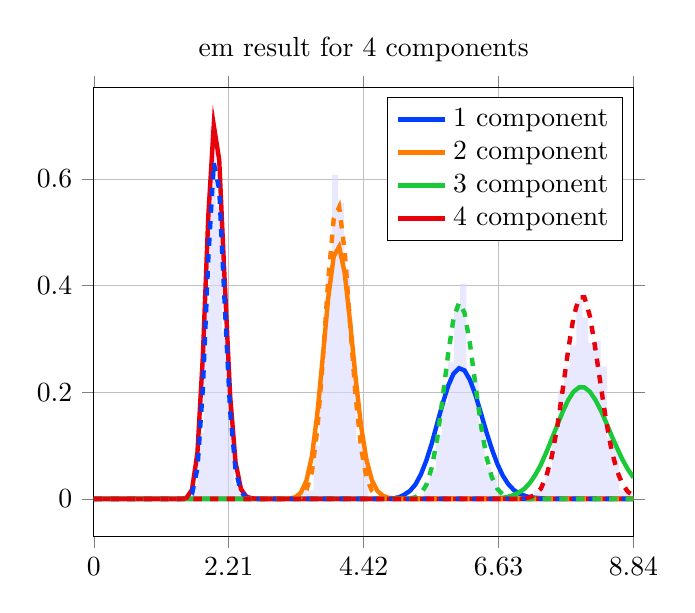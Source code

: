 \begin{tikzpicture}
\begin{axis}[title={em result for 4 components}, yticklabel style={/pgf/number format/fixed,
            /pgf/number format/precision=3}, grid={major}, yminorgrids={true}, tick align={outside}, xtick={0.0,2.209,4.419,6.628,8.837}, xmin={0.0}, xmax={8.837}, scaled y ticks={false}]
    \addplot[ybar interval, fill={blue!15}, forget plot, opacity={0.6}, draw={none}, bar width={5.0e-6}]
        table[row sep={\\}]
        {
            \\
            1.6  0.024  \\
            1.7  0.124  \\
            1.8  0.368  \\
            1.9  0.7  \\
            2.0  0.548  \\
            2.1  0.312  \\
            2.2  0.124  \\
            2.3  0.028  \\
            2.4  0.012  \\
            2.5  0.004  \\
            2.6  0.0  \\
            2.7  0.0  \\
            2.8  0.0  \\
            2.9  0.0  \\
            3.0  0.0  \\
            3.1  0.0  \\
            3.2  0.0  \\
            3.3  0.0  \\
            3.4  0.016  \\
            3.5  0.016  \\
            3.6  0.1  \\
            3.7  0.26  \\
            3.8  0.42  \\
            3.9  0.608  \\
            4.0  0.556  \\
            4.1  0.432  \\
            4.2  0.268  \\
            4.3  0.108  \\
            4.4  0.076  \\
            4.5  0.004  \\
            4.6  0.004  \\
            4.7  0.0  \\
            4.8  0.0  \\
            4.9  0.0  \\
            5.0  0.0  \\
            5.1  0.0  \\
            5.2  0.004  \\
            5.3  0.0  \\
            5.4  0.032  \\
            5.5  0.052  \\
            5.6  0.12  \\
            5.7  0.18  \\
            5.8  0.256  \\
            5.9  0.36  \\
            6.0  0.404  \\
            6.1  0.232  \\
            6.2  0.22  \\
            6.3  0.132  \\
            6.4  0.06  \\
            6.5  0.044  \\
            6.6  0.016  \\
            6.7  0.004  \\
            6.8  0.0  \\
            6.9  0.0  \\
            7.0  0.0  \\
            7.1  0.008  \\
            7.2  0.016  \\
            7.3  0.028  \\
            7.4  0.052  \\
            7.5  0.12  \\
            7.6  0.204  \\
            7.7  0.248  \\
            7.8  0.288  \\
            7.9  0.372  \\
            8.0  0.34  \\
            8.1  0.292  \\
            8.2  0.296  \\
            8.3  0.248  \\
            8.4  0.116  \\
            8.5  0.108  \\
            8.6  0.016  \\
            8.7  0.012  \\
            8.8  0.008  \\
            8.9  0.0  \\
        }
        ;
    \addplot[style={{ultra thick}}, color={rgb,1:red,0.008;green,0.243;blue,1.0}]
        table[row sep={\\}]
        {
            \\
            0.0  0.0  \\
            0.089  0.0  \\
            0.179  4.429e-302  \\
            0.268  6.579e-256  \\
            0.357  1.165e-223  \\
            0.446  4.848e-199  \\
            0.536  3.012e-179  \\
            0.625  8.75e-163  \\
            0.714  9.283e-149  \\
            0.803  1.354e-136  \\
            0.893  6.717e-126  \\
            0.982  2.161e-116  \\
            1.071  7.261e-108  \\
            1.16  3.661e-100  \\
            1.25  3.67e-93  \\
            1.339  9.142e-87  \\
            1.428  6.774e-81  \\
            1.518  1.73e-75  \\
            1.607  1.719e-70  \\
            1.696  7.367e-66  \\
            1.785  1.484e-61  \\
            1.875  1.512e-57  \\
            1.964  8.303e-54  \\
            2.053  2.597e-50  \\
            2.142  4.855e-47  \\
            2.232  5.654e-44  \\
            2.321  4.258e-41  \\
            2.41  2.144e-38  \\
            2.499  7.426e-36  \\
            2.589  1.818e-33  \\
            2.678  3.218e-31  \\
            2.767  4.21e-29  \\
            2.856  4.149e-27  \\
            2.946  3.134e-25  \\
            3.035  1.843e-23  \\
            3.124  8.566e-22  \\
            3.214  3.187e-20  \\
            3.303  9.613e-19  \\
            3.392  2.376e-17  \\
            3.481  4.864e-16  \\
            3.571  8.326e-15  \\
            3.66  1.202e-13  \\
            3.749  1.476e-12  \\
            3.838  1.553e-11  \\
            3.928  1.41e-10  \\
            4.017  1.113e-9  \\
            4.106  7.675e-9  \\
            4.195  4.655e-8  \\
            4.285  2.496e-7  \\
            4.374  1.189e-6  \\
            4.463  5.057e-6  \\
            4.553  1.929e-5  \\
            4.642  6.627e-5  \\
            4.731  0.0  \\
            4.82  0.001  \\
            4.91  0.001  \\
            4.999  0.003  \\
            5.088  0.008  \\
            5.177  0.015  \\
            5.267  0.027  \\
            5.356  0.046  \\
            5.445  0.072  \\
            5.534  0.104  \\
            5.624  0.142  \\
            5.713  0.179  \\
            5.802  0.212  \\
            5.891  0.235  \\
            5.981  0.245  \\
            6.07  0.241  \\
            6.159  0.223  \\
            6.249  0.195  \\
            6.338  0.161  \\
            6.427  0.126  \\
            6.516  0.094  \\
            6.606  0.066  \\
            6.695  0.044  \\
            6.784  0.028  \\
            6.873  0.017  \\
            6.963  0.01  \\
            7.052  0.006  \\
            7.141  0.003  \\
            7.23  0.002  \\
            7.32  0.001  \\
            7.409  0.0  \\
            7.498  0.0  \\
            7.588  7.055e-5  \\
            7.677  2.962e-5  \\
            7.766  1.199e-5  \\
            7.855  4.68e-6  \\
            7.945  1.764e-6  \\
            8.034  6.424e-7  \\
            8.123  2.262e-7  \\
            8.212  7.709e-8  \\
            8.302  2.544e-8  \\
            8.391  8.134e-9  \\
            8.48  2.522e-9  \\
            8.569  7.588e-10  \\
            8.659  2.216e-10  \\
            8.748  6.289e-11  \\
            8.837  1.735e-11  \\
        }
        ;
    \addlegendentry {1 component}
    \addplot[style={{ultra thick}}, color={rgb,1:red,1.0;green,0.486;blue,0.0}]
        table[row sep={\\}]
        {
            \\
            0.0  0.0  \\
            0.089  0.0  \\
            0.179  6.9e-274  \\
            0.268  2.479e-225  \\
            0.357  1.053e-191  \\
            0.446  2.958e-166  \\
            0.536  5.572e-146  \\
            0.625  2.824e-129  \\
            0.714  3.487e-115  \\
            0.803  4.348e-103  \\
            0.893  1.444e-92  \\
            0.982  2.554e-83  \\
            1.071  4.01e-75  \\
            1.16  8.238e-68  \\
            1.25  2.995e-61  \\
            1.339  2.447e-55  \\
            1.428  5.45e-50  \\
            1.518  3.874e-45  \\
            1.607  1.001e-40  \\
            1.696  1.05e-36  \\
            1.785  4.901e-33  \\
            1.875  1.102e-29  \\
            1.964  1.277e-26  \\
            2.053  8.098e-24  \\
            2.142  2.956e-21  \\
            2.232  6.496e-19  \\
            2.321  8.949e-17  \\
            2.41  8.002e-15  \\
            2.499  4.794e-13  \\
            2.589  1.979e-11  \\
            2.678  5.773e-10  \\
            2.767  1.217e-8  \\
            2.856  1.895e-7  \\
            2.946  2.218e-6  \\
            3.035  1.985e-5  \\
            3.124  0.0  \\
            3.214  0.001  \\
            3.303  0.003  \\
            3.392  0.012  \\
            3.481  0.034  \\
            3.571  0.08  \\
            3.66  0.16  \\
            3.749  0.266  \\
            3.838  0.377  \\
            3.928  0.455  \\
            4.017  0.473  \\
            4.106  0.425  \\
            4.195  0.333  \\
            4.285  0.229  \\
            4.374  0.138  \\
            4.463  0.074  \\
            4.553  0.035  \\
            4.642  0.015  \\
            4.731  0.006  \\
            4.82  0.002  \\
            4.91  0.001  \\
            4.999  0.0  \\
            5.088  4.513e-5  \\
            5.177  1.064e-5  \\
            5.267  2.301e-6  \\
            5.356  4.575e-7  \\
            5.445  8.388e-8  \\
            5.534  1.422e-8  \\
            5.624  2.234e-9  \\
            5.713  3.261e-10  \\
            5.802  4.434e-11  \\
            5.891  5.625e-12  \\
            5.981  6.673e-13  \\
            6.07  7.419e-14  \\
            6.159  7.744e-15  \\
            6.249  7.602e-16  \\
            6.338  7.032e-17  \\
            6.427  6.138e-18  \\
            6.516  5.065e-19  \\
            6.606  3.956e-20  \\
            6.695  2.93e-21  \\
            6.784  2.06e-22  \\
            6.873  1.377e-23  \\
            6.963  8.766e-25  \\
            7.052  5.317e-26  \\
            7.141  3.078e-27  \\
            7.23  1.703e-28  \\
            7.32  9.007e-30  \\
            7.409  4.562e-31  \\
            7.498  2.215e-32  \\
            7.588  1.032e-33  \\
            7.677  4.617e-35  \\
            7.766  1.986e-36  \\
            7.855  8.219e-38  \\
            7.945  3.276e-39  \\
            8.034  1.258e-40  \\
            8.123  4.662e-42  \\
            8.212  1.668e-43  \\
            8.302  5.763e-45  \\
            8.391  1.925e-46  \\
            8.48  6.224e-48  \\
            8.569  1.948e-49  \\
            8.659  5.907e-51  \\
            8.748  1.736e-52  \\
            8.837  4.951e-54  \\
        }
        ;
    \addlegendentry {2 component}
    \addplot[style={{ultra thick}}, color={rgb,1:red,0.102;green,0.788;blue,0.22}]
        table[row sep={\\}]
        {
            \\
            0.0  0.0  \\
            0.089  0.0  \\
            0.179  0.0  \\
            0.268  0.0  \\
            0.357  1.201e-298  \\
            0.446  2.229e-269  \\
            0.536  9.549e-246  \\
            0.625  5.273e-226  \\
            0.714  4.141e-209  \\
            0.803  2.176e-194  \\
            0.893  2.203e-181  \\
            0.982  9.131e-170  \\
            1.071  2.705e-159  \\
            1.16  8.743e-150  \\
            1.25  4.282e-141  \\
            1.339  4.125e-133  \\
            1.428  9.64e-126  \\
            1.518  6.492e-119  \\
            1.607  1.452e-112  \\
            1.696  1.216e-106  \\
            1.785  4.214e-101  \\
            1.875  6.59e-96  \\
            1.964  5.008e-91  \\
            2.053  1.971e-86  \\
            2.142  4.253e-82  \\
            2.232  5.28e-78  \\
            2.321  3.94e-74  \\
            2.41  1.837e-70  \\
            2.499  5.533e-67  \\
            2.589  1.111e-63  \\
            2.678  1.528e-60  \\
            2.767  1.476e-57  \\
            2.856  1.024e-54  \\
            2.946  5.204e-52  \\
            3.035  1.976e-49  \\
            3.124  5.697e-47  \\
            3.214  1.267e-44  \\
            3.303  2.205e-42  \\
            3.392  3.041e-40  \\
            3.481  3.365e-38  \\
            3.571  3.021e-36  \\
            3.66  2.224e-34  \\
            3.749  1.355e-32  \\
            3.838  6.89e-31  \\
            3.928  2.951e-29  \\
            4.017  1.072e-27  \\
            4.106  3.33e-26  \\
            4.195  8.899e-25  \\
            4.285  2.059e-23  \\
            4.374  4.151e-22  \\
            4.463  7.33e-21  \\
            4.553  1.14e-19  \\
            4.642  1.568e-18  \\
            4.731  1.918e-17  \\
            4.82  2.095e-16  \\
            4.91  2.052e-15  \\
            4.999  1.809e-14  \\
            5.088  1.441e-13  \\
            5.177  1.041e-12  \\
            5.267  6.844e-12  \\
            5.356  4.105e-11  \\
            5.445  2.255e-10  \\
            5.534  1.137e-9  \\
            5.624  5.276e-9  \\
            5.713  2.26e-8  \\
            5.802  8.961e-8  \\
            5.891  3.295e-7  \\
            5.981  1.126e-6  \\
            6.07  3.586e-6  \\
            6.159  1.066e-5  \\
            6.249  2.964e-5  \\
            6.338  7.724e-5  \\
            6.427  0.0  \\
            6.516  0.0  \\
            6.606  0.001  \\
            6.695  0.002  \\
            6.784  0.004  \\
            6.873  0.007  \\
            6.963  0.012  \\
            7.052  0.019  \\
            7.141  0.03  \\
            7.23  0.045  \\
            7.32  0.064  \\
            7.409  0.087  \\
            7.498  0.112  \\
            7.588  0.138  \\
            7.677  0.163  \\
            7.766  0.185  \\
            7.855  0.201  \\
            7.945  0.209  \\
            8.034  0.209  \\
            8.123  0.201  \\
            8.212  0.186  \\
            8.302  0.166  \\
            8.391  0.143  \\
            8.48  0.118  \\
            8.569  0.095  \\
            8.659  0.073  \\
            8.748  0.055  \\
            8.837  0.04  \\
        }
        ;
    \addlegendentry {3 component}
    \addplot[style={{ultra thick}}, color={rgb,1:red,0.91;green,0.0;blue,0.043}]
        table[row sep={\\}]
        {
            \\
            0.0  0.0  \\
            0.089  1.702e-169  \\
            0.179  1.42e-118  \\
            0.268  2.967e-90  \\
            0.357  3.459e-71  \\
            0.446  3.429e-57  \\
            0.536  2.11e-46  \\
            0.625  7.948e-38  \\
            0.714  7.182e-31  \\
            0.803  3.759e-25  \\
            0.893  2.079e-20  \\
            0.982  1.867e-16  \\
            1.071  3.735e-13  \\
            1.16  2.119e-10  \\
            1.25  4.108e-8  \\
            1.339  3.157e-6  \\
            1.428  0.0  \\
            1.518  0.002  \\
            1.607  0.017  \\
            1.696  0.086  \\
            1.785  0.267  \\
            1.875  0.532  \\
            1.964  0.701  \\
            2.053  0.636  \\
            2.142  0.41  \\
            2.232  0.193  \\
            2.321  0.068  \\
            2.41  0.018  \\
            2.499  0.004  \\
            2.589  0.001  \\
            2.678  8.614e-5  \\
            2.767  9.476e-6  \\
            2.856  8.634e-7  \\
            2.946  6.593e-8  \\
            3.035  4.263e-9  \\
            3.124  2.357e-10  \\
            3.214  1.125e-11  \\
            3.303  4.665e-13  \\
            3.392  1.696e-14  \\
            3.481  5.437e-16  \\
            3.571  1.548e-17  \\
            3.66  3.936e-19  \\
            3.749  8.986e-21  \\
            3.838  1.852e-22  \\
            3.928  3.459e-24  \\
            4.017  5.887e-26  \\
            4.106  9.161e-28  \\
            4.195  1.309e-29  \\
            4.285  1.723e-31  \\
            4.374  2.096e-33  \\
            4.463  2.366e-35  \\
            4.553  2.484e-37  \\
            4.642  2.432e-39  \\
            4.731  2.227e-41  \\
            4.82  1.913e-43  \\
            4.91  1.544e-45  \\
            4.999  1.173e-47  \\
            5.088  8.421e-50  \\
            5.177  5.715e-52  \\
            5.267  3.676e-54  \\
            5.356  2.244e-56  \\
            5.445  1.303e-58  \\
            5.534  7.209e-61  \\
            5.624  3.804e-63  \\
            5.713  1.918e-65  \\
            5.802  9.251e-68  \\
            5.891  4.275e-70  \\
            5.981  1.896e-72  \\
            6.07  8.072e-75  \\
            6.159  3.306e-77  \\
            6.249  1.303e-79  \\
            6.338  4.951e-82  \\
            6.427  1.815e-84  \\
            6.516  6.425e-87  \\
            6.606  2.198e-89  \\
            6.695  7.277e-92  \\
            6.784  2.333e-94  \\
            6.873  7.248e-97  \\
            6.963  2.184e-99  \\
            7.052  6.389e-102  \\
            7.141  1.815e-104  \\
            7.23  5.015e-107  \\
            7.32  1.348e-109  \\
            7.409  3.525e-112  \\
            7.498  8.983e-115  \\
            7.588  2.231e-117  \\
            7.677  5.404e-120  \\
            7.766  1.277e-122  \\
            7.855  2.948e-125  \\
            7.945  6.646e-128  \\
            8.034  1.465e-130  \\
            8.123  3.156e-133  \\
            8.212  6.655e-136  \\
            8.302  1.373e-138  \\
            8.391  2.776e-141  \\
            8.48  5.496e-144  \\
            8.569  1.067e-146  \\
            8.659  2.03e-149  \\
            8.748  3.79e-152  \\
            8.837  6.944e-155  \\
        }
        ;
    \addlegendentry {4 component}
    \addplot[style={{ultra thick, dashed}}, color={rgb,1:red,0.008;green,0.243;blue,1.0}]
        table[row sep={\\}]
        {
            \\
            0.0  0.0  \\
            0.089  1.171e-186  \\
            0.179  1.25e-130  \\
            0.268  1.829e-99  \\
            0.357  1.772e-78  \\
            0.446  4.537e-63  \\
            0.536  3.444e-51  \\
            0.625  9.611e-42  \\
            0.714  4.431e-34  \\
            0.803  8.894e-28  \\
            0.893  1.507e-22  \\
            0.982  3.456e-18  \\
            1.071  1.52e-14  \\
            1.16  1.67e-11  \\
            1.25  5.632e-9  \\
            1.339  6.865e-7  \\
            1.428  3.449e-5  \\
            1.518  0.001  \\
            1.607  0.009  \\
            1.696  0.057  \\
            1.785  0.207  \\
            1.875  0.453  \\
            1.964  0.63  \\
            2.053  0.581  \\
            2.142  0.368  \\
            2.232  0.165  \\
            2.321  0.054  \\
            2.41  0.013  \\
            2.499  0.002  \\
            2.589  0.0  \\
            2.678  3.897e-5  \\
            2.767  3.531e-6  \\
            2.856  2.6e-7  \\
            2.946  1.577e-8  \\
            3.035  7.962e-10  \\
            3.124  3.385e-11  \\
            3.214  1.223e-12  \\
            3.303  3.791e-14  \\
            3.392  1.016e-15  \\
            3.481  2.371e-17  \\
            3.571  4.857e-19  \\
            3.66  8.783e-21  \\
            3.749  1.411e-22  \\
            3.838  2.025e-24  \\
            3.928  2.61e-26  \\
            4.017  3.034e-28  \\
            4.106  3.198e-30  \\
            4.195  3.068e-32  \\
            4.285  2.689e-34  \\
            4.374  2.162e-36  \\
            4.463  1.6e-38  \\
            4.553  1.094e-40  \\
            4.642  6.924e-43  \\
            4.731  4.073e-45  \\
            4.82  2.232e-47  \\
            4.91  1.142e-49  \\
            4.999  5.473e-52  \\
            5.088  2.461e-54  \\
            5.177  1.041e-56  \\
            5.267  4.151e-59  \\
            5.356  1.563e-61  \\
            5.445  5.57e-64  \\
            5.534  1.881e-66  \\
            5.624  6.033e-69  \\
            5.713  1.84e-71  \\
            5.802  5.346e-74  \\
            5.891  1.482e-76  \\
            5.981  3.924e-79  \\
            6.07  9.94e-82  \\
            6.159  2.412e-84  \\
            6.249  5.613e-87  \\
            6.338  1.254e-89  \\
            6.427  2.694e-92  \\
            6.516  5.569e-95  \\
            6.606  1.109e-97  \\
            6.695  2.129e-100  \\
            6.784  3.947e-103  \\
            6.873  7.067e-106  \\
            6.963  1.224e-108  \\
            7.052  2.051e-111  \\
            7.141  3.329e-114  \\
            7.23  5.239e-117  \\
            7.32  7.997e-120  \\
            7.409  1.185e-122  \\
            7.498  1.707e-125  \\
            7.588  2.389e-128  \\
            7.677  3.253e-131  \\
            7.766  4.312e-134  \\
            7.855  5.568e-137  \\
            7.945  7.007e-140  \\
            8.034  8.599e-143  \\
            8.123  1.03e-145  \\
            8.212  1.204e-148  \\
            8.302  1.374e-151  \\
            8.391  1.534e-154  \\
            8.48  1.673e-157  \\
            8.569  1.786e-160  \\
            8.659  1.865e-163  \\
            8.748  1.907e-166  \\
            8.837  1.91e-169  \\
        }
        ;
    \addplot[style={{ultra thick, dashed}}, color={rgb,1:red,1.0;green,0.486;blue,0.0}]
        table[row sep={\\}]
        {
            \\
            0.0  0.0  \\
            0.089  0.0  \\
            0.179  0.0  \\
            0.268  1.994e-307  \\
            0.357  1.877e-261  \\
            0.446  1.159e-226  \\
            0.536  6.033e-199  \\
            0.625  4.126e-176  \\
            0.714  7.545e-157  \\
            0.803  2.575e-140  \\
            0.893  6.184e-126  \\
            0.982  2.693e-113  \\
            1.071  4.277e-102  \\
            1.16  4.212e-92  \\
            1.25  3.886e-83  \\
            1.339  4.657e-75  \\
            1.428  9.436e-68  \\
            1.518  4.012e-61  \\
            1.607  4.278e-55  \\
            1.696  1.329e-49  \\
            1.785  1.365e-44  \\
            1.875  5.162e-40  \\
            1.964  7.893e-36  \\
            2.053  5.288e-32  \\
            2.142  1.665e-28  \\
            2.232  2.621e-25  \\
            2.321  2.178e-22  \\
            2.41  1.003e-19  \\
            2.499  2.669e-17  \\
            2.589  4.269e-15  \\
            2.678  4.248e-13  \\
            2.767  2.713e-11  \\
            2.856  1.143e-9  \\
            2.946  3.264e-8  \\
            3.035  6.456e-7  \\
            3.124  9.043e-6  \\
            3.214  9.144e-5  \\
            3.303  0.001  \\
            3.392  0.004  \\
            3.481  0.016  \\
            3.571  0.051  \\
            3.66  0.13  \\
            3.749  0.259  \\
            3.838  0.41  \\
            3.928  0.525  \\
            4.017  0.547  \\
            4.106  0.467  \\
            4.195  0.331  \\
            4.285  0.195  \\
            4.374  0.097  \\
            4.463  0.041  \\
            4.553  0.015  \\
            4.642  0.005  \\
            4.731  0.001  \\
            4.82  0.0  \\
            4.91  5.539e-5  \\
            4.999  9.75e-6  \\
            5.088  1.511e-6  \\
            5.177  2.072e-7  \\
            5.267  2.522e-8  \\
            5.356  2.738e-9  \\
            5.445  2.66e-10  \\
            5.534  2.322e-11  \\
            5.624  1.827e-12  \\
            5.713  1.3e-13  \\
            5.802  8.392e-15  \\
            5.891  4.929e-16  \\
            5.981  2.642e-17  \\
            6.07  1.295e-18  \\
            6.159  5.826e-20  \\
            6.249  2.41e-21  \\
            6.338  9.187e-23  \\
            6.427  3.236e-24  \\
            6.516  1.056e-25  \\
            6.606  3.194e-27  \\
            6.695  8.988e-29  \\
            6.784  2.356e-30  \\
            6.873  5.762e-32  \\
            6.963  1.318e-33  \\
            7.052  2.822e-35  \\
            7.141  5.669e-37  \\
            7.23  1.07e-38  \\
            7.32  1.901e-40  \\
            7.409  3.181e-42  \\
            7.498  5.025e-44  \\
            7.588  7.501e-46  \\
            7.677  1.06e-47  \\
            7.766  1.418e-49  \\
            7.855  1.8e-51  \\
            7.945  2.171e-53  \\
            8.034  2.49e-55  \\
            8.123  2.717e-57  \\
            8.212  2.827e-59  \\
            8.302  2.805e-61  \\
            8.391  2.658e-63  \\
            8.48  2.407e-65  \\
            8.569  2.086e-67  \\
            8.659  1.731e-69  \\
            8.748  1.376e-71  \\
            8.837  1.05e-73  \\
        }
        ;
    \addplot[style={{ultra thick, dashed}}, color={rgb,1:red,0.102;green,0.788;blue,0.22}]
        table[row sep={\\}]
        {
            \\
            0.0  0.0  \\
            0.089  0.0  \\
            0.179  0.0  \\
            0.268  0.0  \\
            0.357  0.0  \\
            0.446  0.0  \\
            0.536  0.0  \\
            0.625  0.0  \\
            0.714  0.0  \\
            0.803  1.541e-298  \\
            0.893  5.247e-275  \\
            0.982  4.339e-254  \\
            1.071  2.489e-235  \\
            1.16  2.197e-218  \\
            1.25  5.542e-203  \\
            1.339  6.53e-189  \\
            1.428  5.338e-176  \\
            1.518  4.185e-164  \\
            1.607  4.114e-153  \\
            1.696  6.35e-143  \\
            1.785  1.86e-133  \\
            1.875  1.217e-124  \\
            1.964  2.043e-116  \\
            2.053  9.941e-109  \\
            2.142  1.557e-101  \\
            2.232  8.612e-95  \\
            2.321  1.825e-88  \\
            2.41  1.594e-82  \\
            2.499  6.116e-77  \\
            2.589  1.093e-71  \\
            2.678  9.573e-67  \\
            2.767  4.308e-62  \\
            2.856  1.039e-57  \\
            2.946  1.397e-53  \\
            3.035  1.082e-49  \\
            3.124  4.995e-46  \\
            3.214  1.413e-42  \\
            3.303  2.519e-39  \\
            3.392  2.897e-36  \\
            3.481  2.201e-33  \\
            3.571  1.127e-30  \\
            3.66  3.972e-28  \\
            3.749  9.796e-26  \\
            3.838  1.72e-23  \\
            3.928  2.185e-21  \\
            4.017  2.036e-19  \\
            4.106  1.412e-17  \\
            4.195  7.374e-16  \\
            4.285  2.937e-14  \\
            4.374  9.018e-13  \\
            4.463  2.157e-11  \\
            4.553  4.062e-10  \\
            4.642  6.074e-9  \\
            4.731  7.278e-8  \\
            4.82  7.045e-7  \\
            4.91  5.553e-6  \\
            4.999  3.591e-5  \\
            5.088  0.0  \\
            5.177  0.001  \\
            5.267  0.003  \\
            5.356  0.01  \\
            5.445  0.026  \\
            5.534  0.059  \\
            5.624  0.114  \\
            5.713  0.19  \\
            5.802  0.272  \\
            5.891  0.339  \\
            5.981  0.368  \\
            6.07  0.349  \\
            6.159  0.291  \\
            6.249  0.214  \\
            6.338  0.139  \\
            6.427  0.08  \\
            6.516  0.041  \\
            6.606  0.019  \\
            6.695  0.008  \\
            6.784  0.003  \\
            6.873  0.001  \\
            6.963  0.0  \\
            7.052  8.027e-5  \\
            7.141  1.996e-5  \\
            7.23  4.519e-6  \\
            7.32  9.338e-7  \\
            7.409  1.765e-7  \\
            7.498  3.059e-8  \\
            7.588  4.87e-9  \\
            7.677  7.135e-10  \\
            7.766  9.642e-11  \\
            7.855  1.204e-11  \\
            7.945  1.391e-12  \\
            8.034  1.49e-13  \\
            8.123  1.483e-14  \\
            8.212  1.372e-15  \\
            8.302  1.183e-16  \\
            8.391  9.52e-18  \\
            8.48  7.158e-19  \\
            8.569  5.036e-20  \\
            8.659  3.32e-21  \\
            8.748  2.054e-22  \\
            8.837  1.194e-23  \\
        }
        ;
    \addplot[style={{ultra thick, dashed}}, color={rgb,1:red,0.91;green,0.0;blue,0.043}]
        table[row sep={\\}]
        {
            \\
            0.0  0.0  \\
            0.089  0.0  \\
            0.179  0.0  \\
            0.268  0.0  \\
            0.357  0.0  \\
            0.446  0.0  \\
            0.536  0.0  \\
            0.625  0.0  \\
            0.714  0.0  \\
            0.803  0.0  \\
            0.893  0.0  \\
            0.982  0.0  \\
            1.071  0.0  \\
            1.16  0.0  \\
            1.25  0.0  \\
            1.339  0.0  \\
            1.428  1.28e-313  \\
            1.518  1.851e-296  \\
            1.607  1.678e-280  \\
            1.696  1.286e-265  \\
            1.785  1.075e-251  \\
            1.875  1.216e-238  \\
            1.964  2.243e-226  \\
            2.053  7.923e-215  \\
            2.142  6.171e-204  \\
            2.232  1.199e-193  \\
            2.321  6.484e-184  \\
            2.41  1.074e-174  \\
            2.499  5.943e-166  \\
            2.589  1.186e-157  \\
            2.678  9.144e-150  \\
            2.767  2.901e-142  \\
            2.856  4.005e-135  \\
            2.946  2.533e-128  \\
            3.035  7.692e-122  \\
            3.124  1.17e-115  \\
            3.214  9.26e-110  \\
            3.303  3.957e-104  \\
            3.392  9.431e-99  \\
            3.481  1.292e-93  \\
            3.571  1.047e-88  \\
            3.66  5.147e-84  \\
            3.749  1.573e-79  \\
            3.838  3.056e-75  \\
            3.928  3.853e-71  \\
            4.017  3.215e-67  \\
            4.106  1.808e-63  \\
            4.195  6.968e-60  \\
            4.285  1.871e-56  \\
            4.374  3.549e-53  \\
            4.463  4.828e-50  \\
            4.553  4.771e-47  \\
            4.642  3.467e-44  \\
            4.731  1.875e-41  \\
            4.82  7.629e-39  \\
            4.91  2.36e-36  \\
            4.999  5.606e-34  \\
            5.088  1.032e-31  \\
            5.177  1.486e-29  \\
            5.267  1.687e-27  \\
            5.356  1.522e-25  \\
            5.445  1.1e-23  \\
            5.534  6.413e-22  \\
            5.624  3.037e-20  \\
            5.713  1.176e-18  \\
            5.802  3.747e-17  \\
            5.891  9.881e-16  \\
            5.981  2.169e-14  \\
            6.07  3.984e-13  \\
            6.159  6.158e-12  \\
            6.249  8.047e-11  \\
            6.338  8.933e-10  \\
            6.427  8.463e-9  \\
            6.516  6.872e-8  \\
            6.606  4.803e-7  \\
            6.695  2.902e-6  \\
            6.784  1.521e-5  \\
            6.873  6.939e-5  \\
            6.963  0.0  \\
            7.052  0.001  \\
            7.141  0.003  \\
            7.23  0.008  \\
            7.32  0.019  \\
            7.409  0.042  \\
            7.498  0.079  \\
            7.588  0.134  \\
            7.677  0.204  \\
            7.766  0.278  \\
            7.855  0.341  \\
            7.945  0.378  \\
            8.034  0.378  \\
            8.123  0.343  \\
            8.212  0.282  \\
            8.302  0.212  \\
            8.391  0.145  \\
            8.48  0.09  \\
            8.569  0.052  \\
            8.659  0.027  \\
            8.748  0.013  \\
            8.837  0.006  \\
        }
        ;
\end{axis}
\end{tikzpicture}
